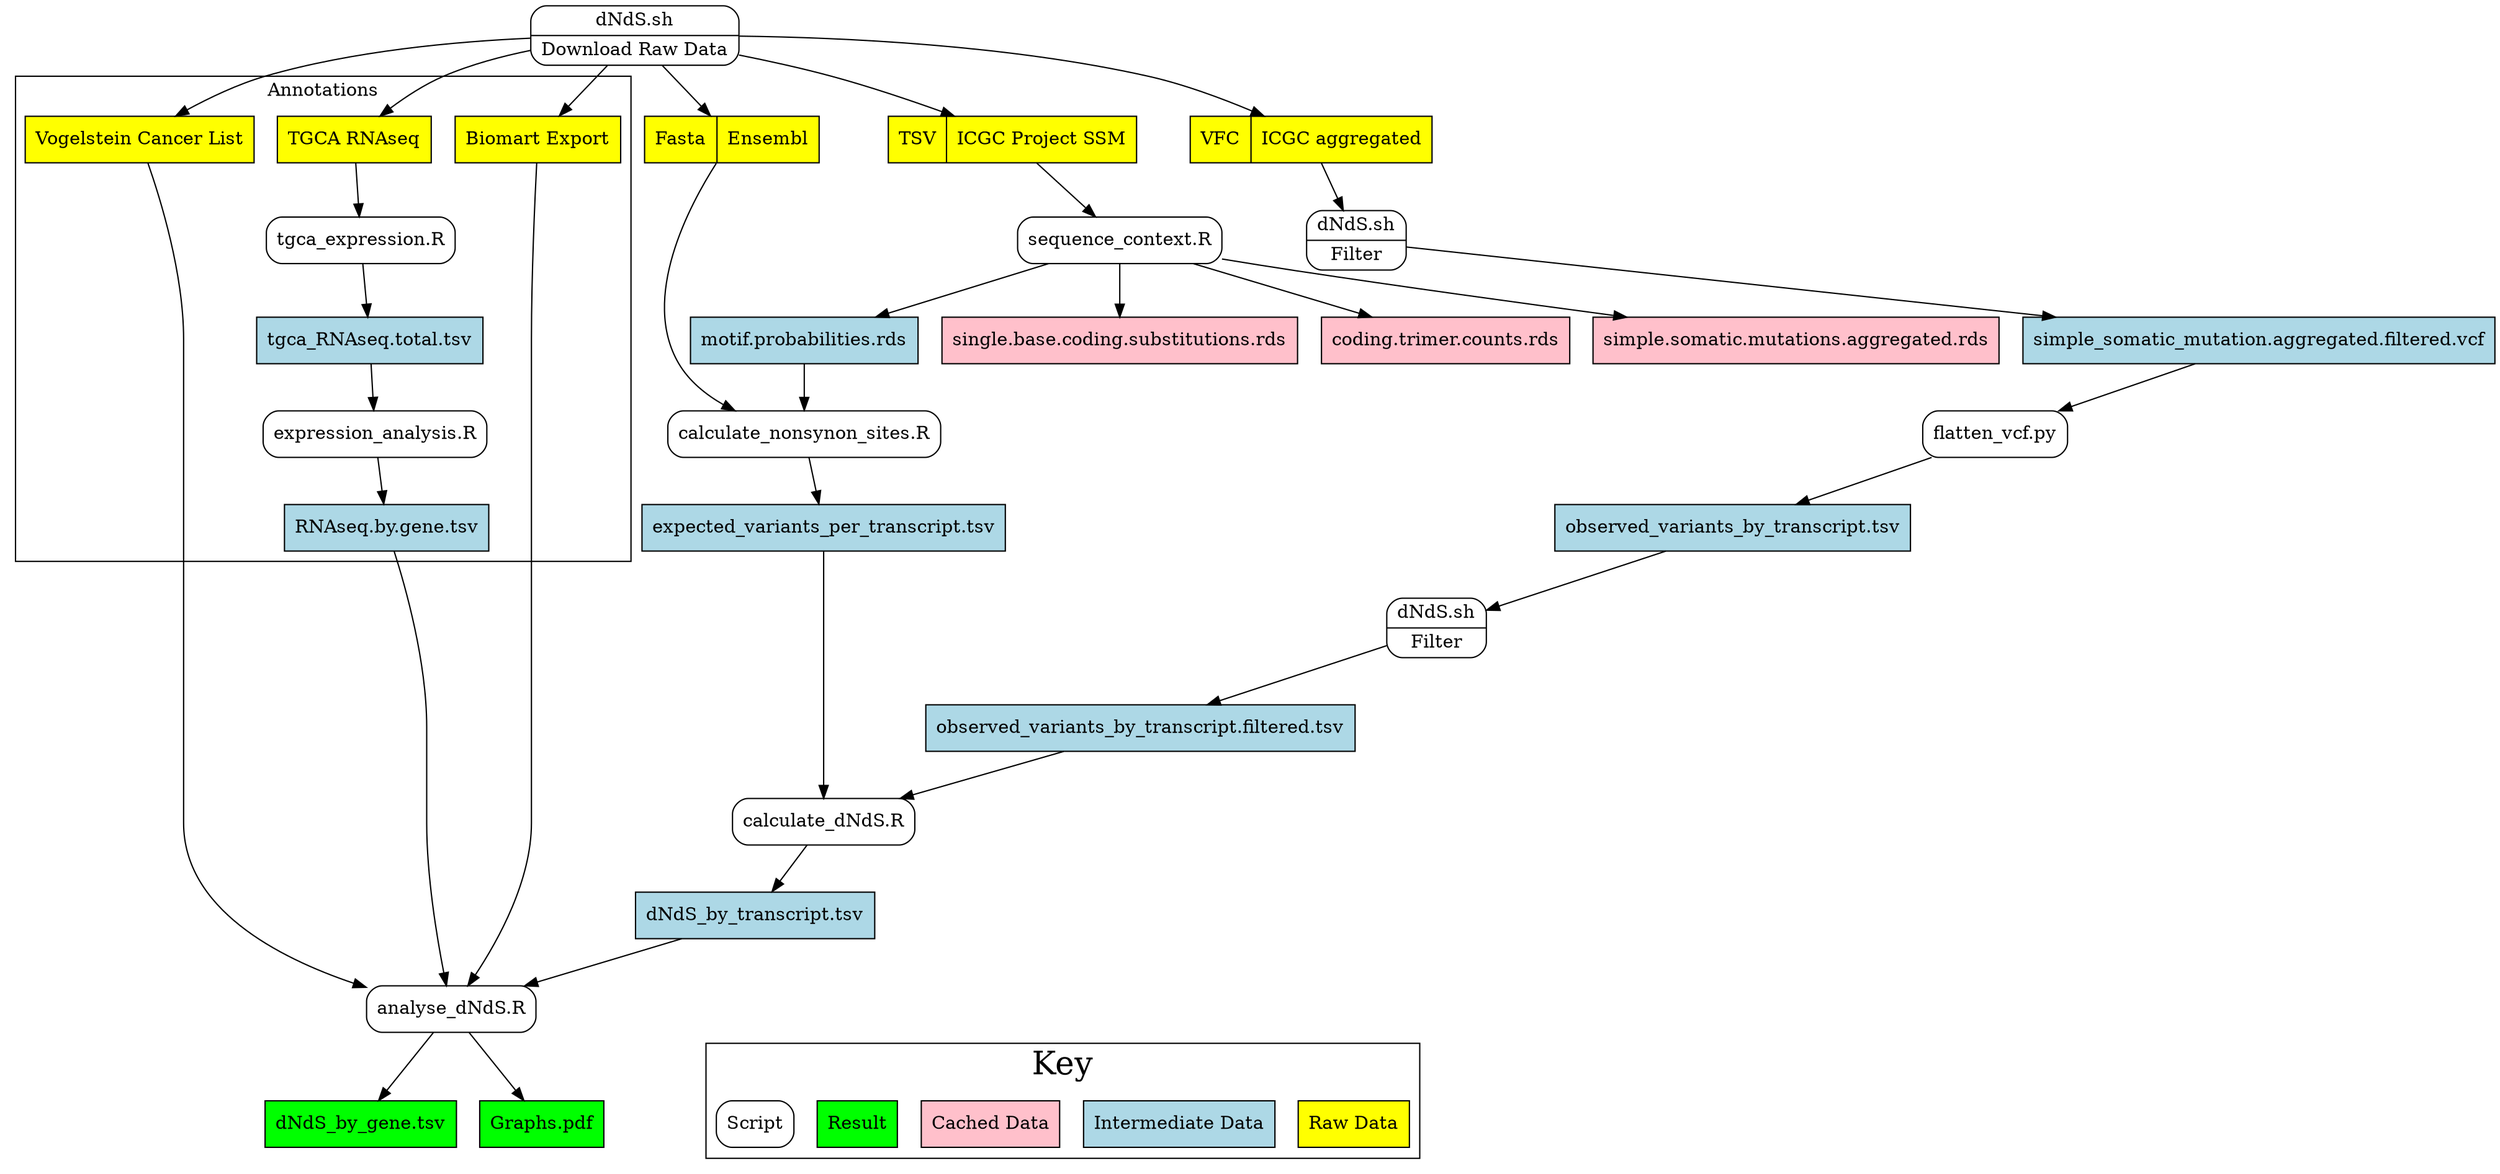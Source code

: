 # create on the command line by:
# dot -Tpng data_flow_diagram.gv -o data_flow_diagram.png
digraph dfd2{
	graph [ dpi = 150 ]; 
        node[shape=record]
        subgraph level0{
        enti1 [label="Fasta | Ensembl", style=filled, fillcolor=yellow];
        enti2 [label="VFC | ICGC aggregated", style=filled, fillcolor=yellow];
        enti6 [label="TSV | ICGC Project SSM", style=filled, fillcolor=yellow];
                        {rank=same; enti1, enti2, enti6}

        enti5 [label="expected_variants_per_transcript.tsv" shape=box, style=filled, fillcolor=lightblue];
        enti8 [label="observed_variants_by_transcript.tsv" shape=box, style=filled, fillcolor=lightblue];
        enti9 [label="dNdS_by_transcript.tsv" shape=box, style=filled, fillcolor=lightblue];
        enti10 [label="dNdS_by_gene.tsv" shape=box, style=filled, fillcolor=green];
        enti11 [label="Graphs.pdf" shape=box, style=filled, fillcolor=green];
        enti14 [label="simple_somatic_mutation.aggregated.filtered.vcf" shape=box, style=filled, fillcolor=lightblue];
        enti15 [label="observed_variants_by_transcript.filtered.tsv" shape=box, style=filled, fillcolor=lightblue];
        enti16 [label="single.base.coding.substitutions.rds" shape=box, style=filled, fillcolor=pink];
        enti17 [label="coding.trimer.counts.rds" shape=box, style=filled, fillcolor=pink];
        enti18 [label="motif.probabilities.rds" shape=box, style=filled, fillcolor=lightblue];
        enti19 [label="simple.somatic.mutations.aggregated.rds" shape=box, style=filled, fillcolor=pink];

        proc1 [label="calculate_nonsynon_sites.R}" shape=Mrecord];
        proc3 [label="calculate_dNdS.R}" shape=Mrecord];
        proc4 [label="analyse_dNdS.R}" shape=Mrecord];
        proc5 [label="flatten_vcf.py}" shape=Mrecord];
        proc8 [label="{dNdS.sh|Download Raw Data}" shape=Mrecord];
        proc9 [label="{dNdS.sh|Filter}" shape=Mrecord];
        proc10 [label="{dNdS.sh|Filter}" shape=Mrecord];
        proc11 [label="{sequence_context.R}" shape=Mrecord];
        }

       subgraph cluster_level1{
                        label ="Annotations" rank="max";
        		enti3 [label="Biomart Export" shape=box, style=filled, fillcolor=yellow];
	        	enti4 [label="Vogelstein Cancer List" shape=box, style=filled, fillcolor=yellow];
	        	enti12 [label="TGCA RNAseq" shape=box, style=filled, fillcolor=yellow];

			enti7 [label="tgca_RNAseq.total.tsv" shape=box, style=filled, fillcolor=lightblue];
			enti13 [label="RNAseq.by.gene.tsv" shape=box, style=filled, fillcolor=lightblue];

	        	proc6 [label="tgca_expression.R}" shape=Mrecord];
	        	proc7 [label="expression_analysis.R}" shape=Mrecord];

                       # store1 [label="<f0>    |<f1> Data store one"];
                       # store2 [label="<f0>   |<f1> Data store two"];
                       # {rank=same; store1, store2}

        }

	subgraph cluster_level2{
                        label ="Key" fontsize="25" rank="min";
        		raw [label="Raw Data" shape=box, style=filled, fillcolor=yellow];
		data [label="Intermediate Data" shape=box, style=filled, fillcolor=lightblue];
		cachedata [label="Cached Data" shape=box, style=filled, fillcolor=pink];
	       results [label="Result" shape=box, style=filled, fillcolor=green];
	        	script [label="Script" shape=Mrecord];
        }

	# Download Data
	proc8 -> {enti1, enti2, enti3, enti4, enti12, enti6}
	
	enti6 -> proc11
	proc11 -> {enti16,enti17,enti18,enti19}
	enti18 -> proc1
	
	# Ensembl Fasta
	enti1 -> proc1 -> enti5 -> proc3

	# ICGC VCF
	enti2 -> proc9 -> enti14 -> proc5-> enti8-> proc10-> enti15 -> proc3

	# Calculate dNdS to results
	proc3 -> enti9 -> proc4 -> {enti10 enti11}

	# Add annotations
	{enti3,enti4} -> proc4 

	# RNA Expression
	enti12 -> proc6 -> enti7 -> proc7 -> enti13 -> proc4

	# Key
#	raw -> script -> data -> results [style=invis]
	 enti9 -> script  [style=invis, minlen=2]

}
